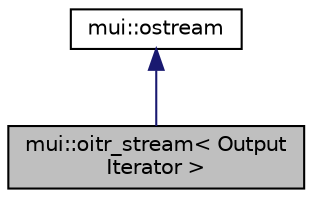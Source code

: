 digraph "mui::oitr_stream&lt; OutputIterator &gt;"
{
 // LATEX_PDF_SIZE
  edge [fontname="Helvetica",fontsize="10",labelfontname="Helvetica",labelfontsize="10"];
  node [fontname="Helvetica",fontsize="10",shape=record];
  Node1 [label="mui::oitr_stream\< Output\lIterator \>",height=0.2,width=0.4,color="black", fillcolor="grey75", style="filled", fontcolor="black",tooltip=" "];
  Node2 -> Node1 [dir="back",color="midnightblue",fontsize="10",style="solid",fontname="Helvetica"];
  Node2 [label="mui::ostream",height=0.2,width=0.4,color="black", fillcolor="white", style="filled",URL="$classmui_1_1ostream.html",tooltip=" "];
}
